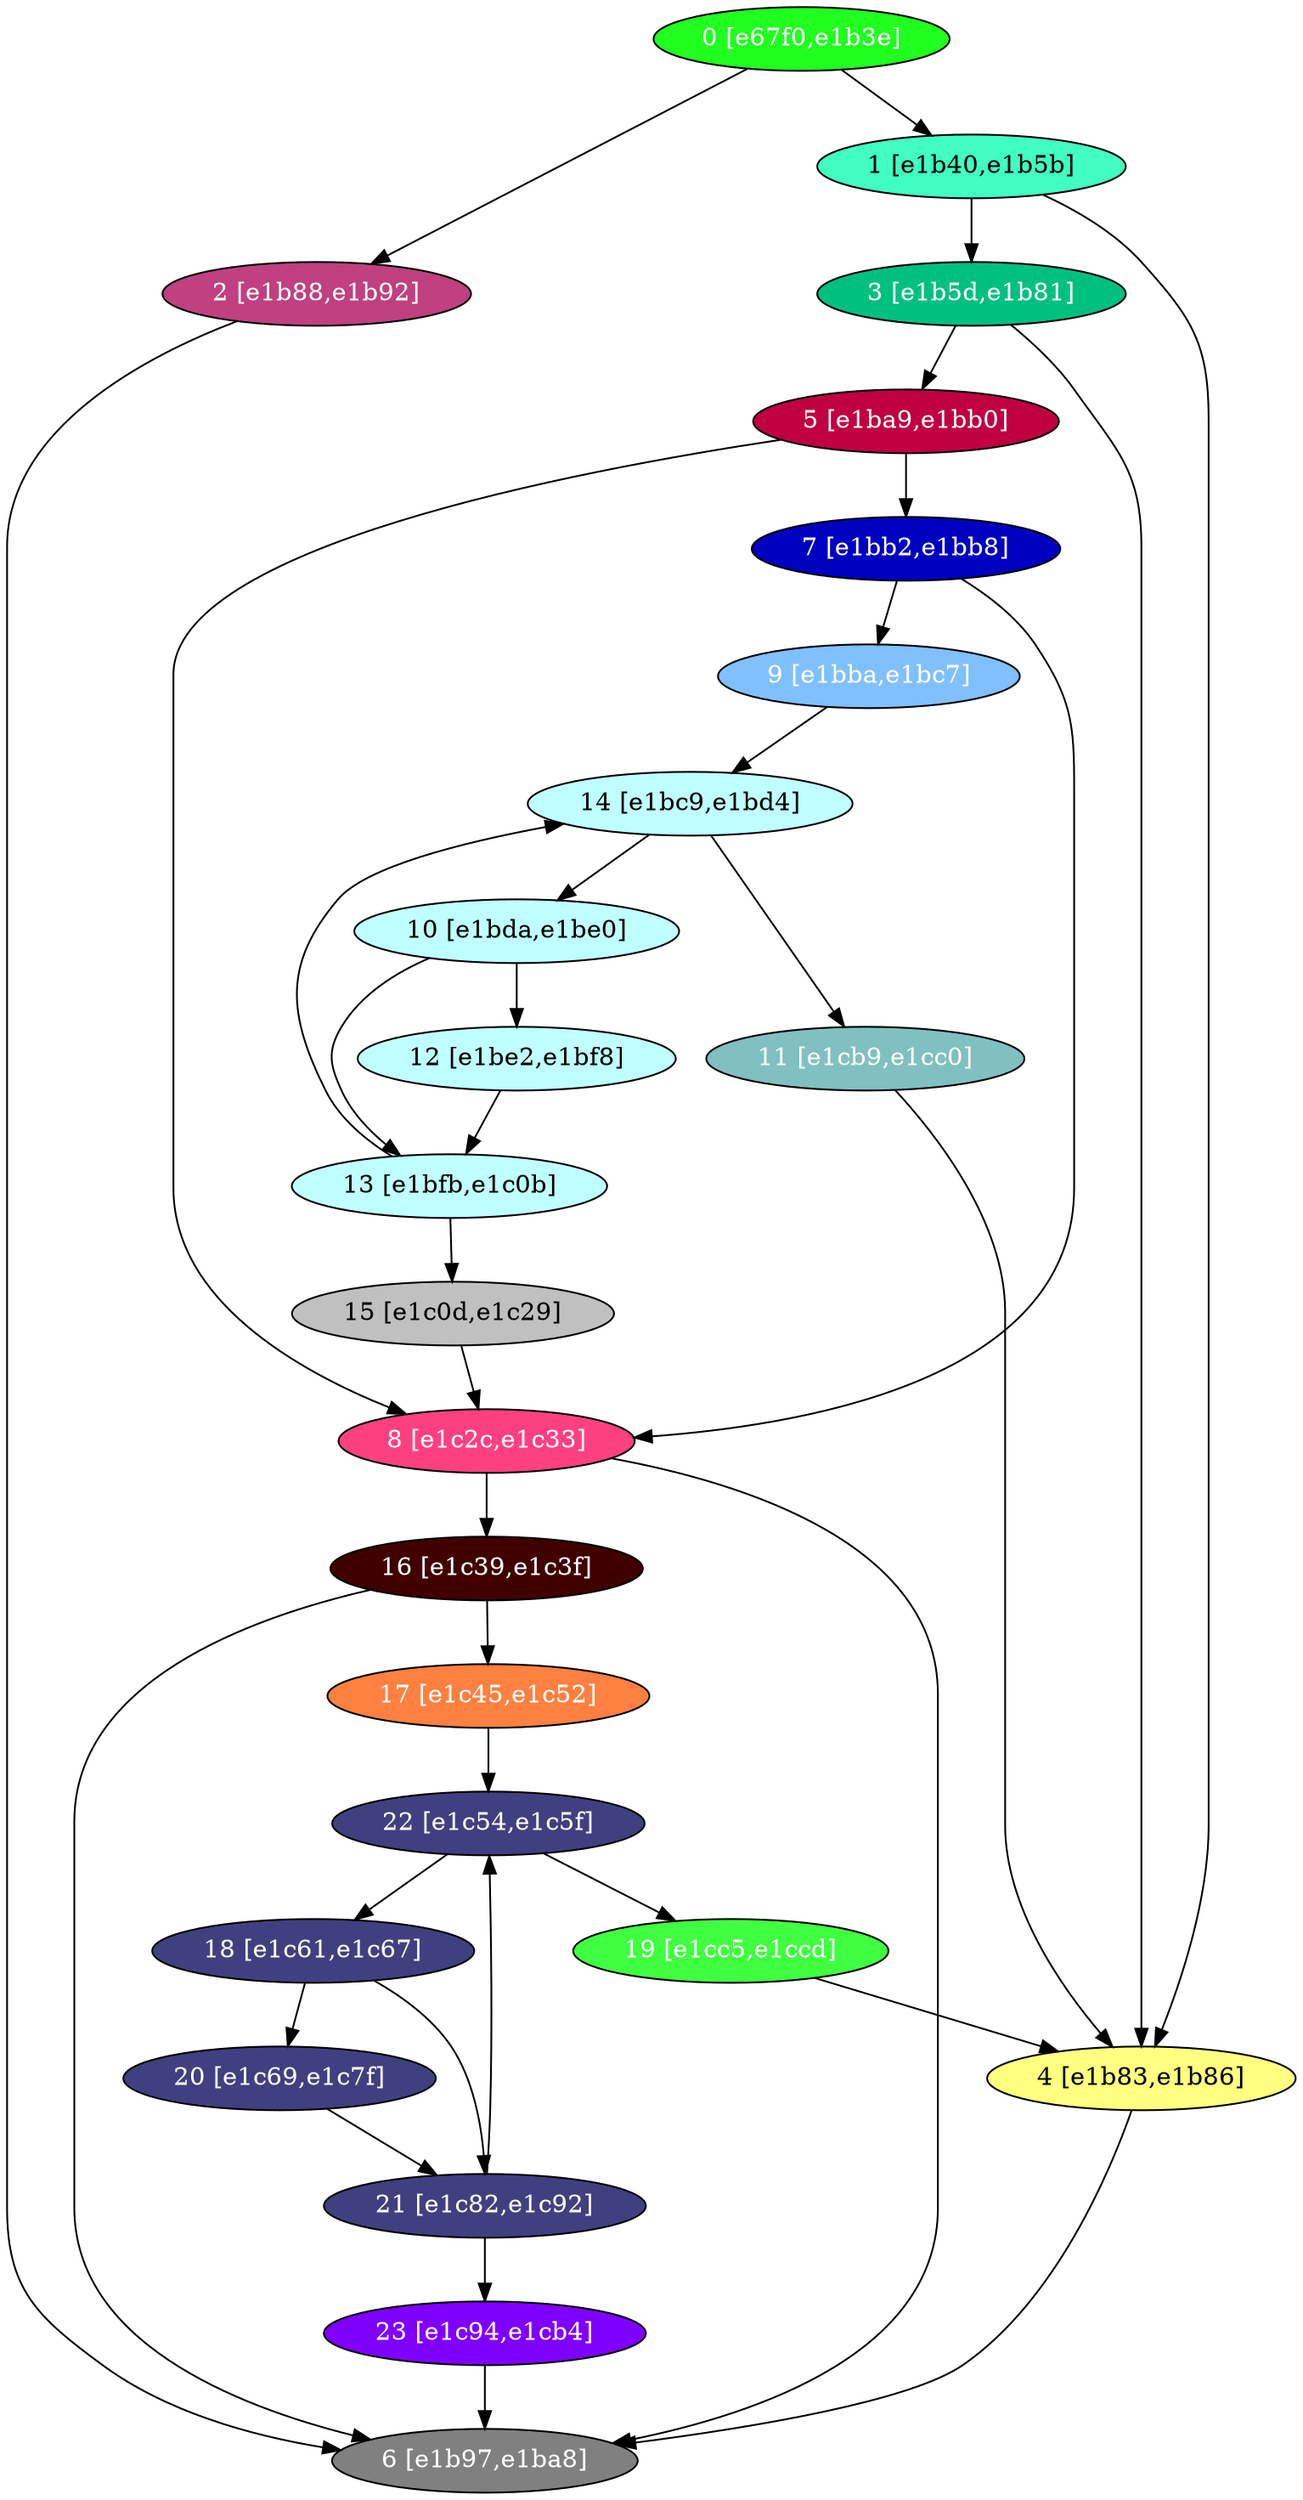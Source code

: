 diGraph libnss3{
	libnss3_0  [style=filled fillcolor="#20FF20" fontcolor="#ffffff" shape=oval label="0 [e67f0,e1b3e]"]
	libnss3_1  [style=filled fillcolor="#40FFC0" fontcolor="#000000" shape=oval label="1 [e1b40,e1b5b]"]
	libnss3_2  [style=filled fillcolor="#C04080" fontcolor="#ffffff" shape=oval label="2 [e1b88,e1b92]"]
	libnss3_3  [style=filled fillcolor="#00C080" fontcolor="#ffffff" shape=oval label="3 [e1b5d,e1b81]"]
	libnss3_4  [style=filled fillcolor="#FFFF80" fontcolor="#000000" shape=oval label="4 [e1b83,e1b86]"]
	libnss3_5  [style=filled fillcolor="#C00040" fontcolor="#ffffff" shape=oval label="5 [e1ba9,e1bb0]"]
	libnss3_6  [style=filled fillcolor="#808080" fontcolor="#ffffff" shape=oval label="6 [e1b97,e1ba8]"]
	libnss3_7  [style=filled fillcolor="#0000C0" fontcolor="#ffffff" shape=oval label="7 [e1bb2,e1bb8]"]
	libnss3_8  [style=filled fillcolor="#FF4080" fontcolor="#ffffff" shape=oval label="8 [e1c2c,e1c33]"]
	libnss3_9  [style=filled fillcolor="#80C0FF" fontcolor="#ffffff" shape=oval label="9 [e1bba,e1bc7]"]
	libnss3_a  [style=filled fillcolor="#C0FFFF" fontcolor="#000000" shape=oval label="10 [e1bda,e1be0]"]
	libnss3_b  [style=filled fillcolor="#80C0C0" fontcolor="#ffffff" shape=oval label="11 [e1cb9,e1cc0]"]
	libnss3_c  [style=filled fillcolor="#C0FFFF" fontcolor="#000000" shape=oval label="12 [e1be2,e1bf8]"]
	libnss3_d  [style=filled fillcolor="#C0FFFF" fontcolor="#000000" shape=oval label="13 [e1bfb,e1c0b]"]
	libnss3_e  [style=filled fillcolor="#C0FFFF" fontcolor="#000000" shape=oval label="14 [e1bc9,e1bd4]"]
	libnss3_f  [style=filled fillcolor="#C0C0C0" fontcolor="#000000" shape=oval label="15 [e1c0d,e1c29]"]
	libnss3_10  [style=filled fillcolor="#400000" fontcolor="#ffffff" shape=oval label="16 [e1c39,e1c3f]"]
	libnss3_11  [style=filled fillcolor="#FF8040" fontcolor="#ffffff" shape=oval label="17 [e1c45,e1c52]"]
	libnss3_12  [style=filled fillcolor="#404080" fontcolor="#ffffff" shape=oval label="18 [e1c61,e1c67]"]
	libnss3_13  [style=filled fillcolor="#40FF40" fontcolor="#ffffff" shape=oval label="19 [e1cc5,e1ccd]"]
	libnss3_14  [style=filled fillcolor="#404080" fontcolor="#ffffff" shape=oval label="20 [e1c69,e1c7f]"]
	libnss3_15  [style=filled fillcolor="#404080" fontcolor="#ffffff" shape=oval label="21 [e1c82,e1c92]"]
	libnss3_16  [style=filled fillcolor="#404080" fontcolor="#ffffff" shape=oval label="22 [e1c54,e1c5f]"]
	libnss3_17  [style=filled fillcolor="#8000FF" fontcolor="#ffffff" shape=oval label="23 [e1c94,e1cb4]"]

	libnss3_0 -> libnss3_1
	libnss3_0 -> libnss3_2
	libnss3_1 -> libnss3_3
	libnss3_1 -> libnss3_4
	libnss3_2 -> libnss3_6
	libnss3_3 -> libnss3_4
	libnss3_3 -> libnss3_5
	libnss3_4 -> libnss3_6
	libnss3_5 -> libnss3_7
	libnss3_5 -> libnss3_8
	libnss3_7 -> libnss3_8
	libnss3_7 -> libnss3_9
	libnss3_8 -> libnss3_6
	libnss3_8 -> libnss3_10
	libnss3_9 -> libnss3_e
	libnss3_a -> libnss3_c
	libnss3_a -> libnss3_d
	libnss3_b -> libnss3_4
	libnss3_c -> libnss3_d
	libnss3_d -> libnss3_e
	libnss3_d -> libnss3_f
	libnss3_e -> libnss3_a
	libnss3_e -> libnss3_b
	libnss3_f -> libnss3_8
	libnss3_10 -> libnss3_6
	libnss3_10 -> libnss3_11
	libnss3_11 -> libnss3_16
	libnss3_12 -> libnss3_14
	libnss3_12 -> libnss3_15
	libnss3_13 -> libnss3_4
	libnss3_14 -> libnss3_15
	libnss3_15 -> libnss3_16
	libnss3_15 -> libnss3_17
	libnss3_16 -> libnss3_12
	libnss3_16 -> libnss3_13
	libnss3_17 -> libnss3_6
}